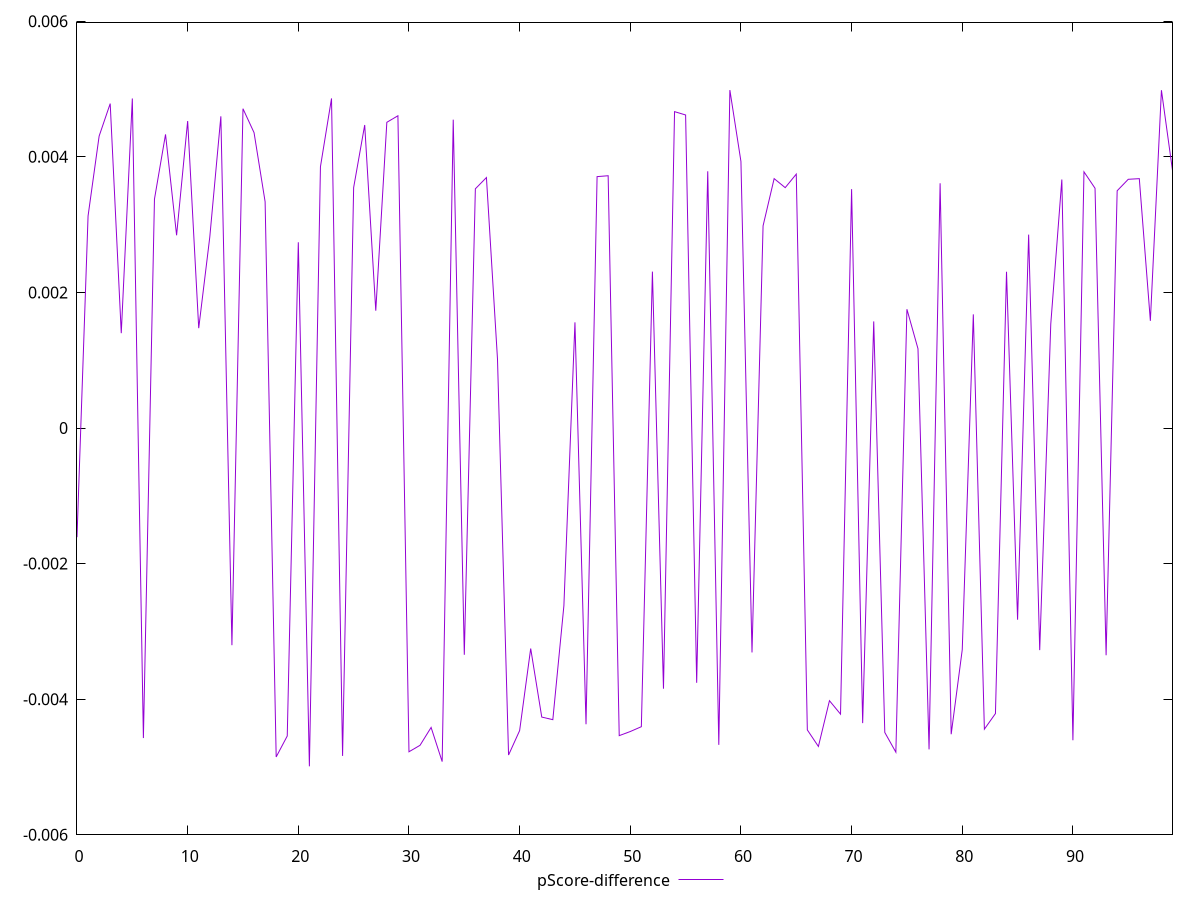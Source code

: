 reset

$pScoreDifference <<EOF
0 -0.0016101281128137294
1 0.0031277260612204982
2 0.00430568434879422
3 0.004785165393537488
4 0.0013991429362527896
5 0.004860768031610424
6 -0.0045737142832309105
7 0.0033760226244313463
8 0.004330659245526475
9 0.0028427953928382987
10 0.0045281962076058335
11 0.0014730220108051528
12 0.002816279846219155
13 0.004597399292115251
14 -0.003203375933128548
15 0.004709809261200654
16 0.004356633981067198
17 0.0033372841562986644
18 -0.004851945551639335
19 -0.004542831661982626
20 0.002739355930623494
21 -0.0049904663800624735
22 0.003854127509152233
23 0.004861426719965339
24 -0.004837220718138656
25 0.0035464744188943575
26 0.004469228698981947
27 0.0017301536536056539
28 0.004509268738974642
29 0.004605604531613988
30 -0.00477555783510155
31 -0.004680193185298019
32 -0.004416517653716222
33 -0.004920851747940845
34 0.004548378074247544
35 -0.0033453846204837476
36 0.003528259074970702
37 0.003694421126538755
38 0.0010146890133981012
39 -0.004823570600272463
40 -0.0044634015560964455
41 -0.003252857608216274
42 -0.004263827311193201
43 -0.0043023992400950326
44 -0.002622498594372101
45 0.0015585654015285721
46 -0.00436943344608328
47 0.003707971354922207
48 0.003721208256408287
49 -0.0045376019006421395
50 -0.004477032981029826
51 -0.004405757459200542
52 0.0023066092604195065
53 -0.0038451568155009816
54 0.004666505725795994
55 0.004617289995613255
56 -0.0037584317417552957
57 0.0037865932285022497
58 -0.00467377452630071
59 0.0049843502998514755
60 0.003931776868920461
61 -0.003310635851868436
62 0.002982169531056039
63 0.00367850713639431
64 0.0035453347801295
65 0.003744987755649215
66 -0.0044531603286351515
67 -0.00469722016388182
68 -0.004022240694884681
69 -0.004220328843805209
70 0.0035228863700238755
71 -0.004353232940390216
72 0.0015726355021636607
73 -0.004490688105737682
74 -0.004781699198998034
75 0.0017518459806011022
76 0.0011690239538376945
77 -0.004739978780700059
78 0.0036099933401466944
79 -0.0045168332017184384
80 -0.0032698153694976848
81 0.0016769736430399529
82 -0.004442093119607547
83 -0.004211921808251327
84 0.002304692492689747
85 -0.002827993614236933
86 0.0028529712394787243
87 -0.0032761103783852316
88 0.0015346657267162611
89 0.0036651537819669955
90 -0.004605637726098864
91 0.003778834685848803
92 0.00353626711383212
93 -0.0033517377654022837
94 0.0034993808909895285
95 0.0036685783572447395
96 0.003678092292407148
97 0.001580339427849603
98 0.004982547531788811
99 0.0037989675395304345
EOF

set key outside below
set xrange [0:99]
set yrange [-0.0059904663800624735:0.0059843502998514755]
set trange [-0.0059904663800624735:0.0059843502998514755]
set terminal svg size 640, 500 enhanced background rgb 'white'
set output "report_00026_2021-02-22T21:38:55.199Z/largest-contentful-paint/samples/pages+cached+noadtech/pScore-difference/values.svg"

plot $pScoreDifference title "pScore-difference" with line

reset
